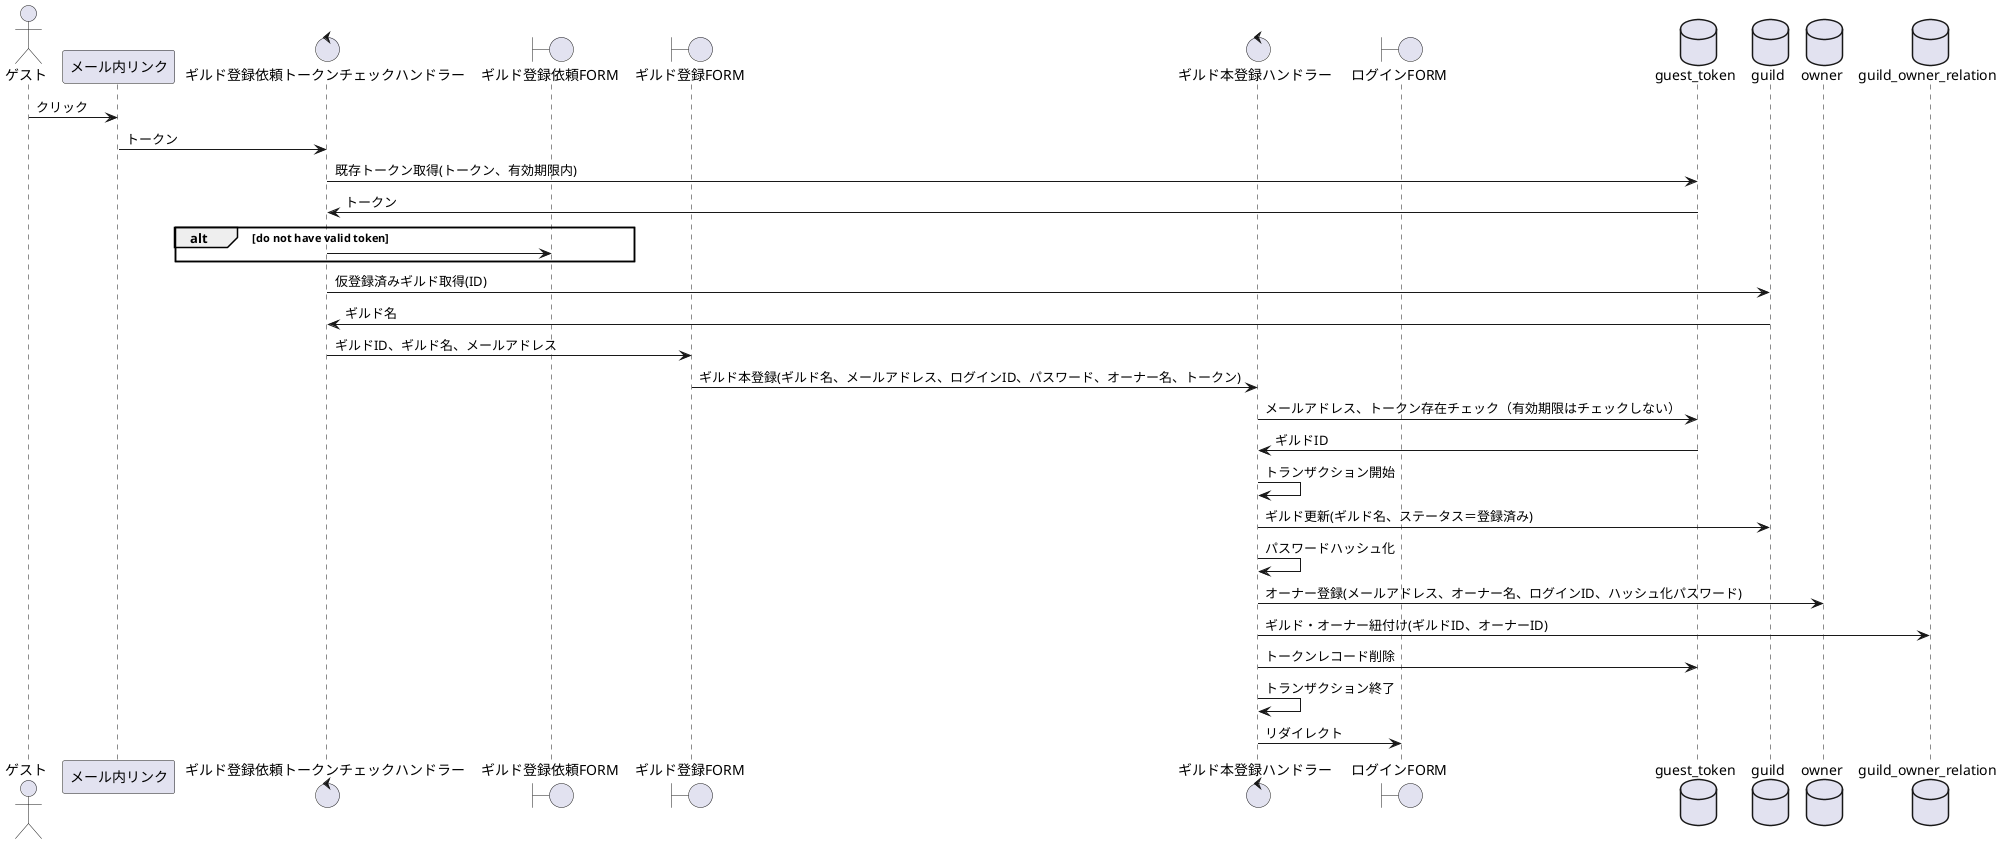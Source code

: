 @startuml

actor ゲスト as guest
participant メール内リンク as mail
control ギルド登録依頼トークンチェックハンドラー as handler
boundary ギルド登録依頼FORM as form3
boundary ギルド登録FORM as form
control ギルド本登録ハンドラー as handler2
boundary ログインFORM as form2
database guest_token
database guild
database owner
database guild_owner_relation as rel

guest -> mail:クリック
mail -> handler:トークン
handler -> guest_token:既存トークン取得(トークン、有効期限内)
guest_token -> handler:トークン
alt do not have valid token
handler -> form3:
end
handler -> guild:仮登録済みギルド取得(ID)
guild -> handler:ギルド名
handler -> form:ギルドID、ギルド名、メールアドレス

form -> handler2:ギルド本登録(ギルド名、メールアドレス、ログインID、パスワード、オーナー名、トークン)
handler2 -> guest_token:メールアドレス、トークン存在チェック（有効期限はチェックしない）
guest_token -> handler2:ギルドID
handler2 -> handler2:トランザクション開始
handler2 -> guild:ギルド更新(ギルド名、ステータス＝登録済み)
handler2 -> handler2:パスワードハッシュ化
handler2 -> owner:オーナー登録(メールアドレス、オーナー名、ログインID、ハッシュ化パスワード)
handler2 -> rel:ギルド・オーナー紐付け(ギルドID、オーナーID)
handler2 -> guest_token:トークンレコード削除
handler2 -> handler2:トランザクション終了
handler2 -> form2:リダイレクト

@enduml